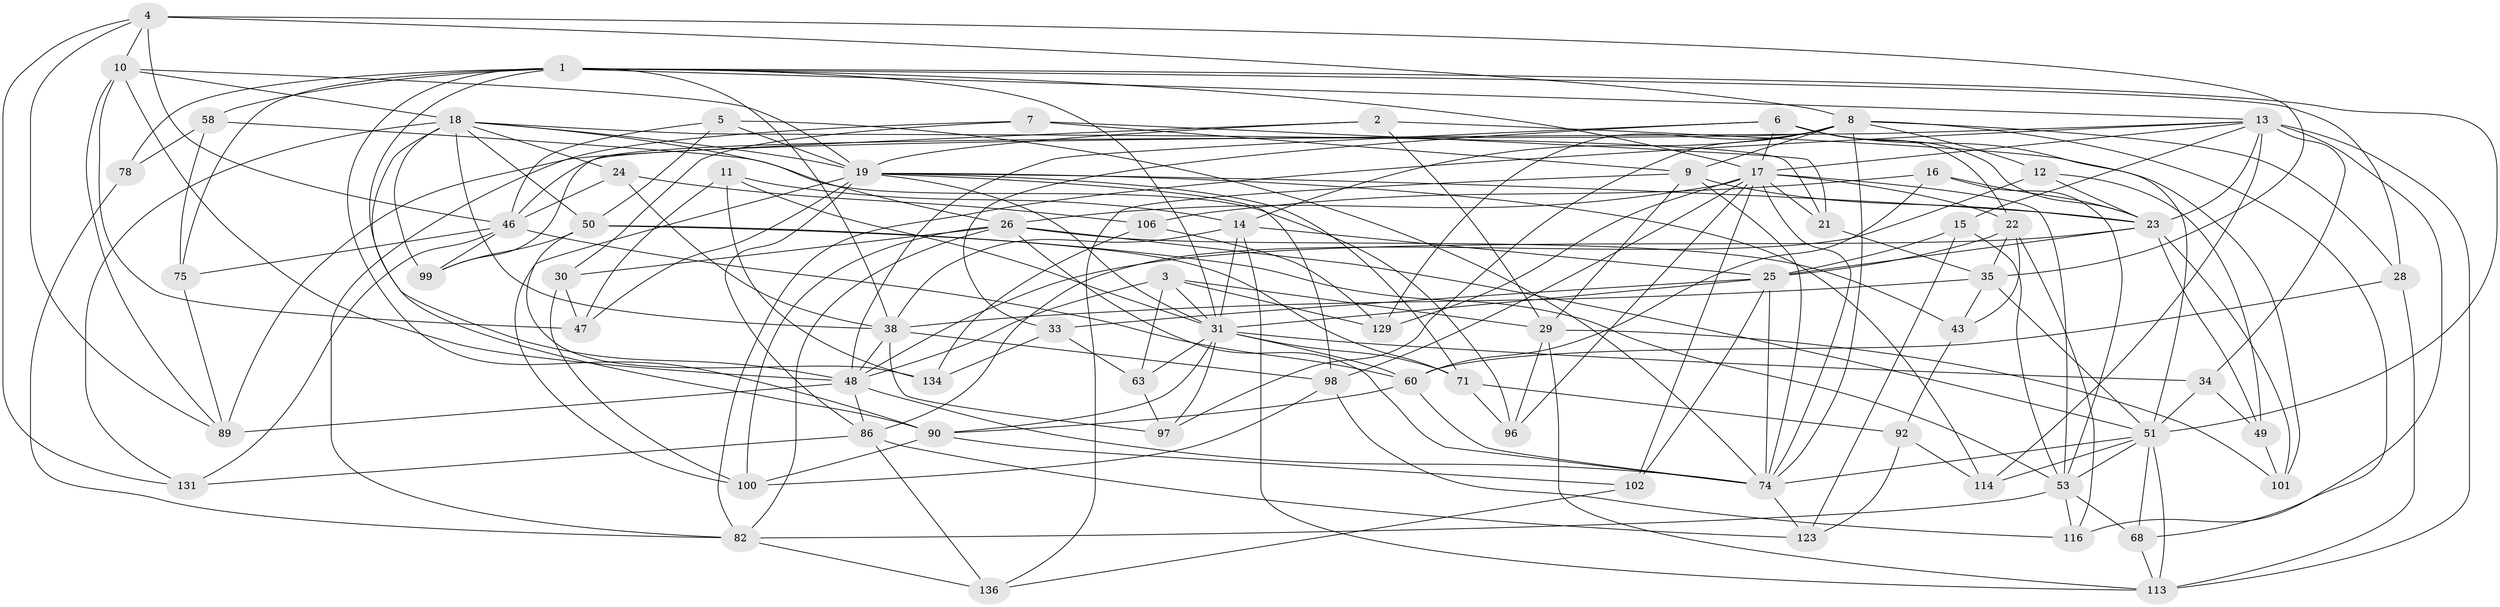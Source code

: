 // original degree distribution, {4: 1.0}
// Generated by graph-tools (version 1.1) at 2025/16/03/09/25 04:16:27]
// undirected, 70 vertices, 202 edges
graph export_dot {
graph [start="1"]
  node [color=gray90,style=filled];
  1 [super="+27+85+42+37"];
  2;
  3 [super="+41"];
  4 [super="+20"];
  5;
  6 [super="+109"];
  7;
  8 [super="+110+67"];
  9 [super="+54"];
  10 [super="+119"];
  11;
  12 [super="+88"];
  13 [super="+57+76+94"];
  14 [super="+45"];
  15;
  16;
  17 [super="+138+40"];
  18 [super="+44+32"];
  19 [super="+55"];
  21;
  22 [super="+83"];
  23 [super="+64+81"];
  24;
  25 [super="+128+84"];
  26 [super="+69+39"];
  28;
  29 [super="+65"];
  30;
  31 [super="+70+36+87"];
  33;
  34;
  35 [super="+72"];
  38 [super="+59+120"];
  43;
  46 [super="+73+118"];
  47;
  48 [super="+61+122"];
  49;
  50 [super="+52"];
  51 [super="+103+105"];
  53 [super="+77+108"];
  58;
  60 [super="+107"];
  63;
  68;
  71 [super="+127"];
  74 [super="+111"];
  75;
  78;
  82 [super="+104"];
  86 [super="+112"];
  89 [super="+133"];
  90 [super="+91"];
  92;
  96;
  97;
  98 [super="+115"];
  99;
  100 [super="+130"];
  101;
  102;
  106;
  113 [super="+125"];
  114;
  116;
  123;
  129;
  131;
  134;
  136;
  1 -- 13;
  1 -- 17;
  1 -- 78 [weight=2];
  1 -- 90;
  1 -- 75;
  1 -- 58;
  1 -- 28;
  1 -- 31;
  1 -- 51;
  1 -- 48;
  1 -- 38;
  2 -- 101;
  2 -- 29;
  2 -- 89;
  2 -- 19;
  3 -- 63;
  3 -- 29;
  3 -- 129;
  3 -- 31 [weight=2];
  3 -- 48;
  4 -- 131;
  4 -- 46;
  4 -- 89;
  4 -- 8;
  4 -- 10;
  4 -- 35;
  5 -- 50;
  5 -- 74;
  5 -- 46;
  5 -- 19;
  6 -- 33;
  6 -- 17;
  6 -- 23;
  6 -- 22;
  6 -- 48;
  6 -- 51;
  7 -- 30;
  7 -- 21;
  7 -- 9;
  7 -- 82;
  8 -- 99;
  8 -- 9;
  8 -- 12 [weight=3];
  8 -- 74;
  8 -- 97;
  8 -- 129;
  8 -- 68;
  8 -- 28;
  8 -- 14;
  9 -- 136;
  9 -- 23;
  9 -- 29;
  9 -- 74;
  10 -- 89;
  10 -- 18;
  10 -- 19;
  10 -- 47;
  10 -- 48;
  11 -- 47;
  11 -- 134;
  11 -- 31;
  11 -- 14;
  12 -- 49;
  12 -- 86;
  12 -- 23;
  13 -- 34;
  13 -- 82;
  13 -- 23;
  13 -- 113;
  13 -- 114;
  13 -- 15;
  13 -- 17;
  13 -- 116;
  13 -- 46;
  14 -- 25;
  14 -- 31;
  14 -- 113;
  14 -- 38;
  15 -- 123;
  15 -- 25;
  15 -- 53;
  16 -- 60;
  16 -- 106;
  16 -- 53;
  16 -- 23;
  17 -- 129;
  17 -- 96;
  17 -- 102;
  17 -- 98;
  17 -- 74;
  17 -- 21;
  17 -- 22;
  17 -- 53;
  17 -- 26;
  18 -- 90;
  18 -- 24;
  18 -- 26;
  18 -- 50;
  18 -- 19;
  18 -- 99;
  18 -- 21;
  18 -- 131;
  18 -- 38;
  19 -- 71;
  19 -- 23;
  19 -- 98;
  19 -- 100;
  19 -- 47;
  19 -- 114;
  19 -- 86;
  19 -- 31;
  21 -- 35;
  22 -- 35;
  22 -- 43;
  22 -- 25;
  22 -- 116;
  23 -- 48;
  23 -- 101;
  23 -- 25;
  23 -- 49;
  24 -- 106;
  24 -- 38;
  24 -- 46;
  25 -- 102;
  25 -- 74;
  25 -- 33;
  25 -- 31;
  26 -- 43;
  26 -- 30;
  26 -- 100;
  26 -- 74;
  26 -- 51;
  26 -- 82;
  28 -- 113;
  28 -- 60;
  29 -- 96;
  29 -- 101;
  29 -- 113;
  30 -- 100;
  30 -- 47;
  31 -- 34;
  31 -- 71 [weight=2];
  31 -- 97;
  31 -- 90;
  31 -- 63;
  31 -- 60;
  33 -- 63;
  33 -- 134;
  34 -- 51;
  34 -- 49;
  35 -- 43;
  35 -- 51;
  35 -- 38;
  38 -- 98;
  38 -- 48;
  38 -- 97;
  43 -- 92;
  46 -- 75;
  46 -- 99;
  46 -- 131;
  46 -- 60;
  48 -- 86;
  48 -- 89 [weight=2];
  48 -- 74;
  49 -- 101;
  50 -- 53;
  50 -- 99;
  50 -- 134;
  50 -- 71;
  51 -- 74;
  51 -- 68;
  51 -- 113;
  51 -- 114;
  51 -- 53;
  53 -- 82;
  53 -- 116;
  53 -- 68;
  58 -- 75;
  58 -- 78;
  58 -- 96;
  60 -- 74;
  60 -- 90;
  63 -- 97;
  68 -- 113;
  71 -- 96;
  71 -- 92;
  74 -- 123;
  75 -- 89;
  78 -- 82;
  82 -- 136;
  86 -- 131;
  86 -- 123;
  86 -- 136;
  90 -- 100;
  90 -- 102;
  92 -- 114;
  92 -- 123;
  98 -- 116;
  98 -- 100 [weight=2];
  102 -- 136;
  106 -- 129;
  106 -- 134;
}
